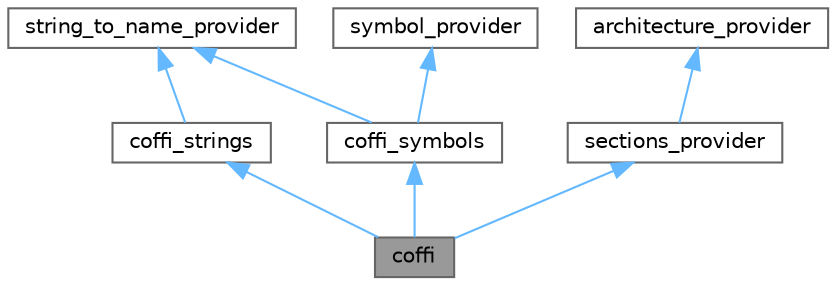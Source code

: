 digraph "coffi"
{
 // LATEX_PDF_SIZE
  bgcolor="transparent";
  edge [fontname=Helvetica,fontsize=10,labelfontname=Helvetica,labelfontsize=10];
  node [fontname=Helvetica,fontsize=10,shape=box,height=0.2,width=0.4];
  Node1 [id="Node000001",label="coffi",height=0.2,width=0.4,color="gray40", fillcolor="grey60", style="filled", fontcolor="black",tooltip="The COFFI library's main class."];
  Node2 -> Node1 [id="edge1_Node000001_Node000002",dir="back",color="steelblue1",style="solid",tooltip=" "];
  Node2 [id="Node000002",label="coffi_strings",height=0.2,width=0.4,color="gray40", fillcolor="white", style="filled",URL="$class_c_o_f_f_i_1_1coffi__strings.html",tooltip="Class for accessing the strings table."];
  Node3 -> Node2 [id="edge2_Node000002_Node000003",dir="back",color="steelblue1",style="solid",tooltip=" "];
  Node3 [id="Node000003",label="string_to_name_provider",height=0.2,width=0.4,color="gray40", fillcolor="white", style="filled",URL="$class_c_o_f_f_i_1_1string__to__name__provider.html",tooltip="Interface for accessing to the string table."];
  Node4 -> Node1 [id="edge3_Node000001_Node000004",dir="back",color="steelblue1",style="solid",tooltip=" "];
  Node4 [id="Node000004",label="coffi_symbols",height=0.2,width=0.4,color="gray40", fillcolor="white", style="filled",URL="$class_c_o_f_f_i_1_1coffi__symbols.html",tooltip="Class for accessing the symbol table."];
  Node5 -> Node4 [id="edge4_Node000004_Node000005",dir="back",color="steelblue1",style="solid",tooltip=" "];
  Node5 [id="Node000005",label="symbol_provider",height=0.2,width=0.4,color="gray40", fillcolor="white", style="filled",URL="$class_c_o_f_f_i_1_1symbol__provider.html",tooltip="Interface for accessing to the symbol table."];
  Node3 -> Node4 [id="edge5_Node000004_Node000003",dir="back",color="steelblue1",style="solid",tooltip=" "];
  Node6 -> Node1 [id="edge6_Node000001_Node000006",dir="back",color="steelblue1",style="solid",tooltip=" "];
  Node6 [id="Node000006",label="sections_provider",height=0.2,width=0.4,color="gray40", fillcolor="white", style="filled",URL="$class_c_o_f_f_i_1_1sections__provider.html",tooltip="Interface that gives the headers and sections."];
  Node7 -> Node6 [id="edge7_Node000006_Node000007",dir="back",color="steelblue1",style="solid",tooltip=" "];
  Node7 [id="Node000007",label="architecture_provider",height=0.2,width=0.4,color="gray40", fillcolor="white", style="filled",URL="$class_c_o_f_f_i_1_1architecture__provider.html",tooltip="Interface for architecture information."];
}
